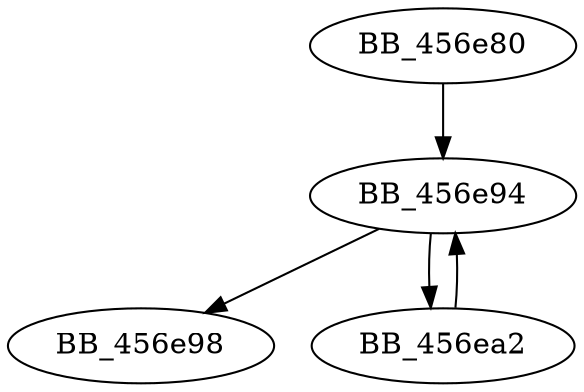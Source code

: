 DiGraph __alloca_probe{
BB_456e80->BB_456e94
BB_456e94->BB_456e98
BB_456e94->BB_456ea2
BB_456ea2->BB_456e94
}
